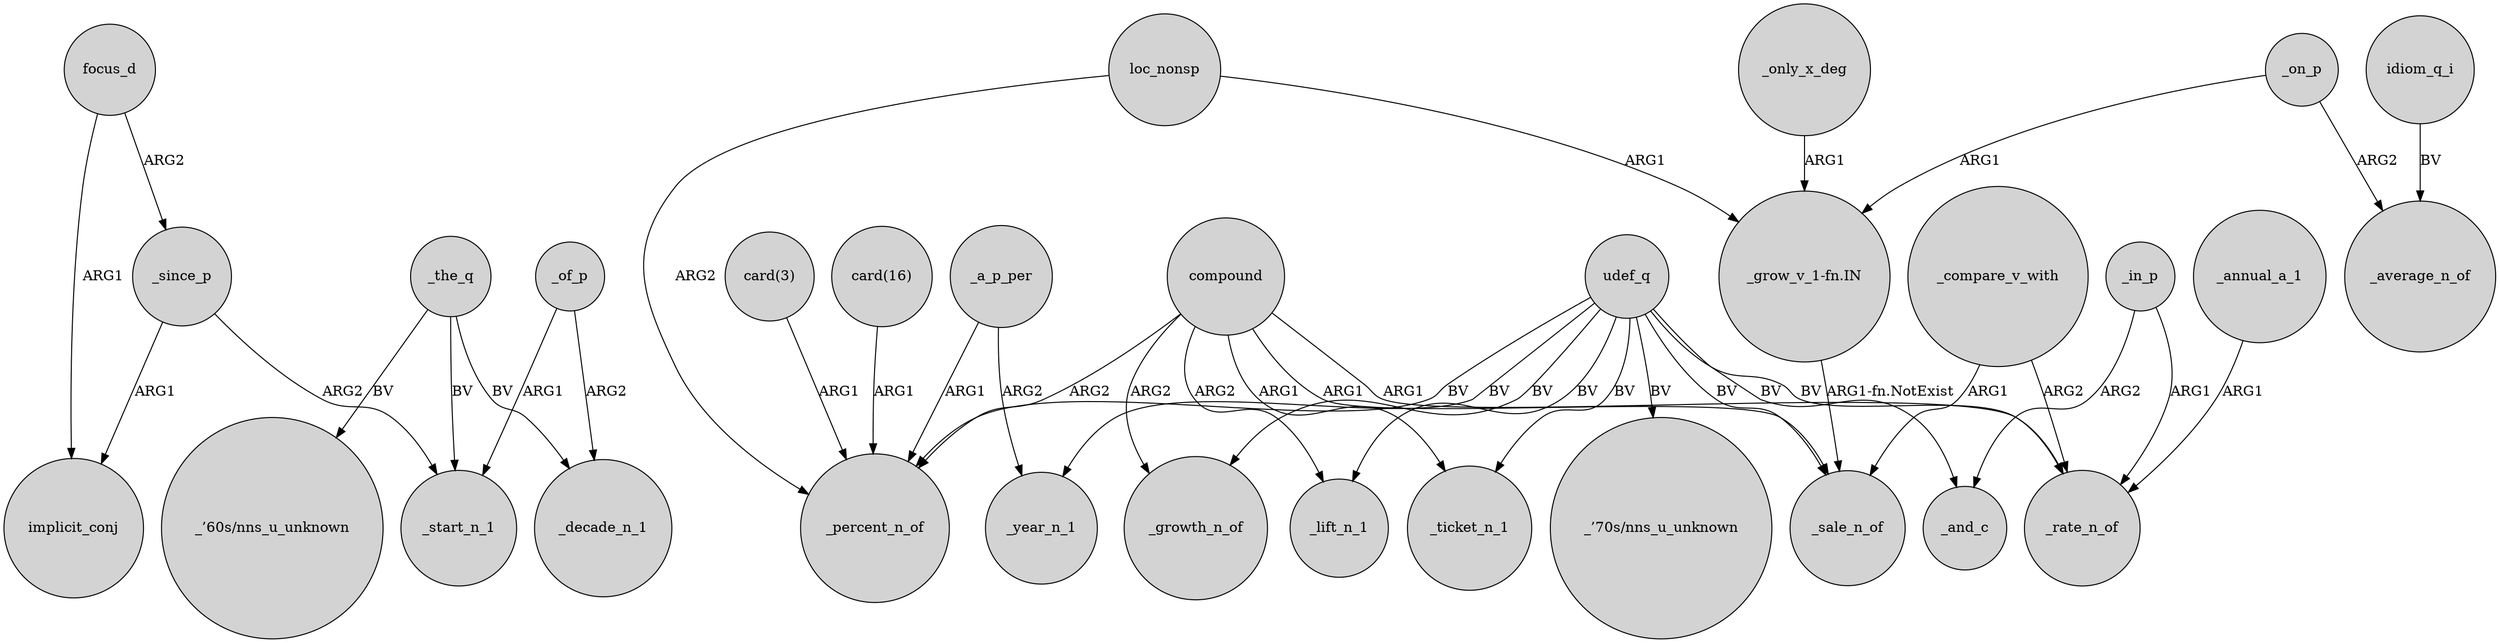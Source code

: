 digraph {
	node [shape=circle style=filled]
	focus_d -> _since_p [label=ARG2]
	_compare_v_with -> _sale_n_of [label=ARG1]
	udef_q -> "_’70s/nns_u_unknown" [label=BV]
	idiom_q_i -> _average_n_of [label=BV]
	_a_p_per -> _year_n_1 [label=ARG2]
	udef_q -> _ticket_n_1 [label=BV]
	compound -> _rate_n_of [label=ARG1]
	udef_q -> _rate_n_of [label=BV]
	compound -> _lift_n_1 [label=ARG2]
	"_grow_v_1-fn.IN" -> _sale_n_of [label="ARG1-fn.NotExist"]
	compound -> _growth_n_of [label=ARG2]
	compound -> _percent_n_of [label=ARG2]
	"card(16)" -> _percent_n_of [label=ARG1]
	_the_q -> "_’60s/nns_u_unknown" [label=BV]
	_of_p -> _start_n_1 [label=ARG1]
	_since_p -> _start_n_1 [label=ARG2]
	loc_nonsp -> _percent_n_of [label=ARG2]
	loc_nonsp -> "_grow_v_1-fn.IN" [label=ARG1]
	udef_q -> _lift_n_1 [label=BV]
	compound -> _ticket_n_1 [label=ARG1]
	_of_p -> _decade_n_1 [label=ARG2]
	_only_x_deg -> "_grow_v_1-fn.IN" [label=ARG1]
	"card(3)" -> _percent_n_of [label=ARG1]
	udef_q -> _sale_n_of [label=BV]
	_annual_a_1 -> _rate_n_of [label=ARG1]
	_in_p -> _rate_n_of [label=ARG1]
	focus_d -> implicit_conj [label=ARG1]
	udef_q -> _year_n_1 [label=BV]
	_the_q -> _decade_n_1 [label=BV]
	_on_p -> "_grow_v_1-fn.IN" [label=ARG1]
	_compare_v_with -> _rate_n_of [label=ARG2]
	udef_q -> _percent_n_of [label=BV]
	_since_p -> implicit_conj [label=ARG1]
	udef_q -> _growth_n_of [label=BV]
	udef_q -> _and_c [label=BV]
	_in_p -> _and_c [label=ARG2]
	_the_q -> _start_n_1 [label=BV]
	compound -> _sale_n_of [label=ARG1]
	_on_p -> _average_n_of [label=ARG2]
	_a_p_per -> _percent_n_of [label=ARG1]
}
